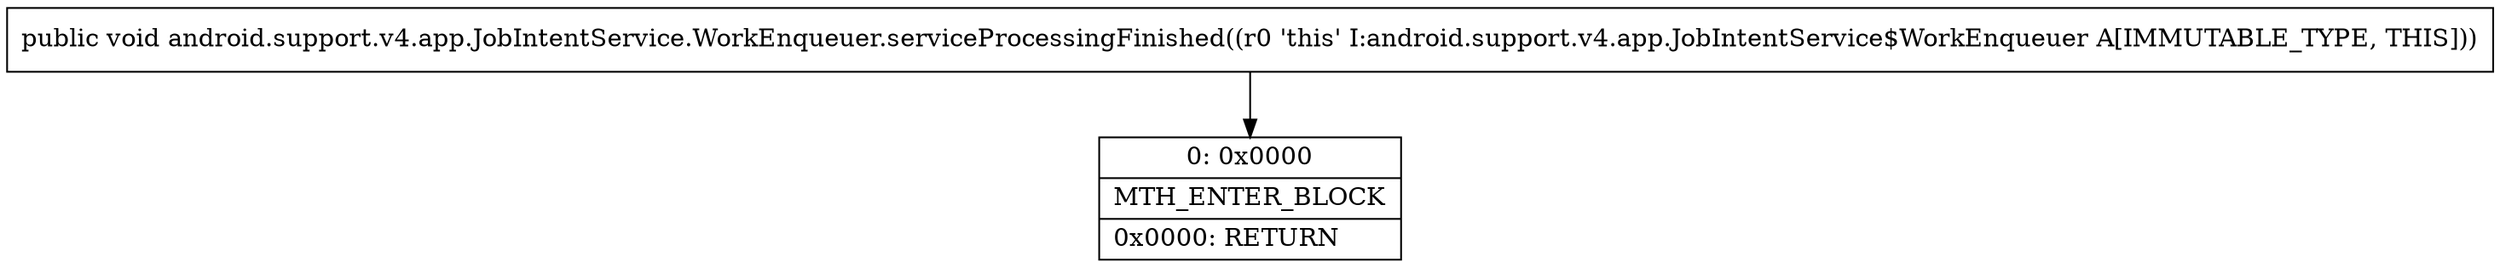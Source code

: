digraph "CFG forandroid.support.v4.app.JobIntentService.WorkEnqueuer.serviceProcessingFinished()V" {
Node_0 [shape=record,label="{0\:\ 0x0000|MTH_ENTER_BLOCK\l|0x0000: RETURN   \l}"];
MethodNode[shape=record,label="{public void android.support.v4.app.JobIntentService.WorkEnqueuer.serviceProcessingFinished((r0 'this' I:android.support.v4.app.JobIntentService$WorkEnqueuer A[IMMUTABLE_TYPE, THIS])) }"];
MethodNode -> Node_0;
}

